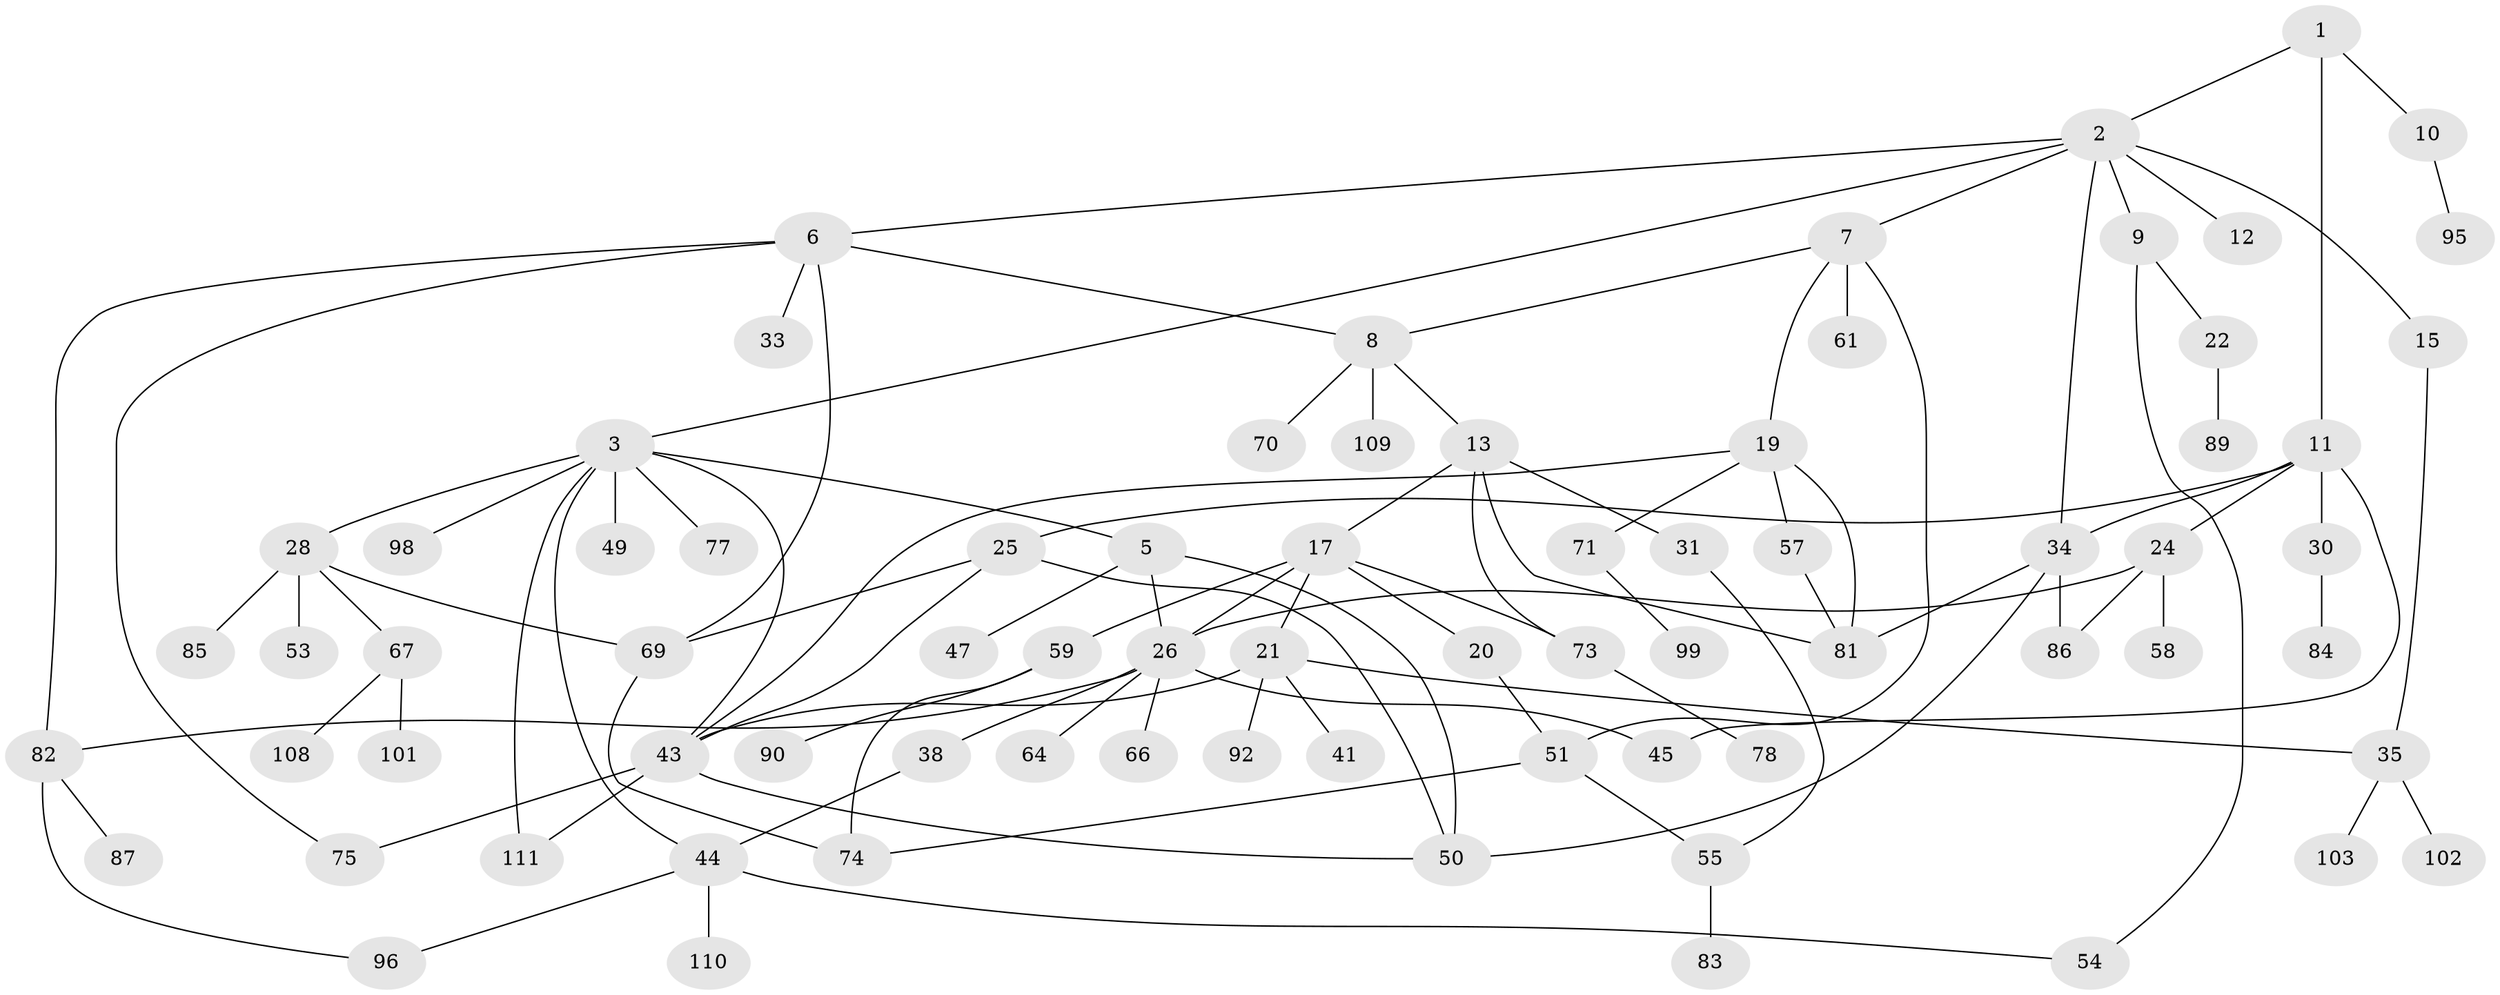 // Generated by graph-tools (version 1.1) at 2025/51/02/27/25 19:51:38]
// undirected, 75 vertices, 103 edges
graph export_dot {
graph [start="1"]
  node [color=gray90,style=filled];
  1;
  2 [super="+14"];
  3 [super="+4"];
  5 [super="+18"];
  6 [super="+16"];
  7 [super="+40"];
  8 [super="+23"];
  9;
  10 [super="+29"];
  11 [super="+60"];
  12 [super="+94"];
  13 [super="+27"];
  15;
  17 [super="+68"];
  19 [super="+32"];
  20 [super="+39"];
  21 [super="+56"];
  22 [super="+42"];
  24 [super="+36"];
  25 [super="+112"];
  26 [super="+37"];
  28 [super="+48"];
  30 [super="+62"];
  31 [super="+80"];
  33 [super="+52"];
  34 [super="+46"];
  35 [super="+88"];
  38;
  41;
  43 [super="+104"];
  44 [super="+72"];
  45;
  47;
  49;
  50 [super="+76"];
  51 [super="+65"];
  53 [super="+63"];
  54;
  55 [super="+97"];
  57;
  58;
  59;
  61;
  64;
  66;
  67 [super="+93"];
  69 [super="+107"];
  70;
  71;
  73;
  74 [super="+79"];
  75 [super="+91"];
  77;
  78;
  81 [super="+105"];
  82 [super="+100"];
  83;
  84;
  85;
  86;
  87;
  89;
  90;
  92;
  95;
  96 [super="+106"];
  98;
  99;
  101;
  102;
  103;
  108;
  109;
  110;
  111;
  1 -- 2;
  1 -- 10;
  1 -- 11;
  2 -- 3;
  2 -- 6;
  2 -- 7;
  2 -- 9;
  2 -- 12;
  2 -- 34;
  2 -- 15;
  3 -- 28;
  3 -- 43;
  3 -- 44;
  3 -- 49;
  3 -- 77;
  3 -- 98;
  3 -- 5;
  3 -- 111;
  5 -- 50;
  5 -- 26;
  5 -- 47;
  6 -- 8;
  6 -- 33;
  6 -- 82;
  6 -- 75;
  6 -- 69;
  7 -- 19;
  7 -- 8;
  7 -- 51;
  7 -- 61;
  8 -- 13;
  8 -- 70;
  8 -- 109;
  9 -- 22;
  9 -- 54;
  10 -- 95;
  11 -- 24;
  11 -- 25;
  11 -- 30;
  11 -- 34;
  11 -- 45;
  13 -- 17;
  13 -- 73;
  13 -- 81;
  13 -- 31;
  15 -- 35;
  17 -- 20;
  17 -- 21;
  17 -- 59;
  17 -- 73;
  17 -- 26;
  19 -- 71;
  19 -- 81;
  19 -- 57;
  19 -- 43;
  20 -- 51;
  21 -- 35;
  21 -- 41;
  21 -- 92;
  21 -- 43;
  22 -- 89;
  24 -- 26;
  24 -- 58;
  24 -- 86;
  25 -- 50;
  25 -- 69;
  25 -- 43;
  26 -- 38;
  26 -- 64;
  26 -- 66;
  26 -- 82;
  26 -- 45;
  28 -- 53;
  28 -- 69;
  28 -- 67;
  28 -- 85;
  30 -- 84;
  31 -- 55;
  34 -- 86;
  34 -- 50;
  34 -- 81;
  35 -- 103;
  35 -- 102;
  38 -- 44;
  43 -- 75;
  43 -- 50;
  43 -- 111;
  44 -- 110;
  44 -- 54;
  44 -- 96;
  51 -- 55;
  51 -- 74;
  55 -- 83;
  57 -- 81;
  59 -- 90;
  59 -- 74;
  67 -- 101;
  67 -- 108;
  69 -- 74;
  71 -- 99;
  73 -- 78;
  82 -- 87;
  82 -- 96;
}
